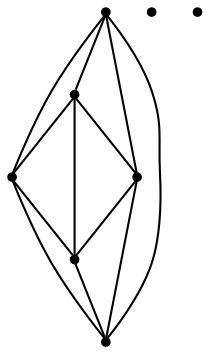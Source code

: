 graph {
  node [shape=point,comment="{\"directed\":false,\"doi\":\"10.1007/978-3-031-22203-0_3\",\"figure\":\"?\"}"]

  v0 [pos="1236.3834343385513,884.1006419373668"]
  v1 [pos="1185.062748536598,729.2362552204397"]
  v2 [pos="981.4053093880398,629.1215882002233"]
  v3 [pos="574.2737882933549,730.7865218441405"]
  v4 [pos="521.7029144567,883.8506153432572"]
  v5 [pos="777.418625309746,629.1215882002233"]
  v6 [pos="1163.700982672,568.2000523223643"]
  v7 [pos="868.2539169301887,445.09136400615296"]

  v0 -- v1 [id="-1",pos="1236.3834343385513,884.1006419373668 1185.062748536598,729.2362552204397 1185.062748536598,729.2362552204397 1185.062748536598,729.2362552204397"]
  v0 -- v2 [id="-2",pos="1236.3834343385513,884.1006419373668 981.4053093880398,629.1215882002233 981.4053093880398,629.1215882002233 981.4053093880398,629.1215882002233"]
  v0 -- v3 [id="-3",pos="1236.3834343385513,884.1006419373668 574.2737882933549,730.7865218441405 574.2737882933549,730.7865218441405 574.2737882933549,730.7865218441405"]
  v0 -- v4 [id="-4",pos="1236.3834343385513,884.1006419373668 521.7029144567,883.8506153432572 521.7029144567,883.8506153432572 521.7029144567,883.8506153432572"]
  v1 -- v2 [id="-8",pos="1185.062748536598,729.2362552204397 981.4053093880398,629.1215882002233 981.4053093880398,629.1215882002233 981.4053093880398,629.1215882002233"]
  v1 -- v5 [id="-9",pos="1185.062748536598,729.2362552204397 777.418625309746,629.1215882002233 777.418625309746,629.1215882002233 777.418625309746,629.1215882002233"]
  v1 -- v4 [id="-11",pos="1185.062748536598,729.2362552204397 521.7029144567,883.8506153432572 521.7029144567,883.8506153432572 521.7029144567,883.8506153432572"]
  v2 -- v3 [id="-26",pos="981.4053093880398,629.1215882002233 574.2737882933549,730.7865218441405 574.2737882933549,730.7865218441405 574.2737882933549,730.7865218441405"]
  v2 -- v5 [id="-27",pos="981.4053093880398,629.1215882002233 777.418625309746,629.1215882002233 777.418625309746,629.1215882002233 777.418625309746,629.1215882002233"]
  v4 -- v5 [id="-38",pos="521.7029144567,883.8506153432572 777.418625309746,629.1215882002233 777.418625309746,629.1215882002233 777.418625309746,629.1215882002233"]
  v4 -- v3 [id="-39",pos="521.7029144567,883.8506153432572 574.2737882933549,730.7865218441405 574.2737882933549,730.7865218441405 574.2737882933549,730.7865218441405"]
  v5 -- v3 [id="-61",pos="777.418625309746,629.1215882002233 574.2737882933549,730.7865218441405 574.2737882933549,730.7865218441405 574.2737882933549,730.7865218441405"]
}